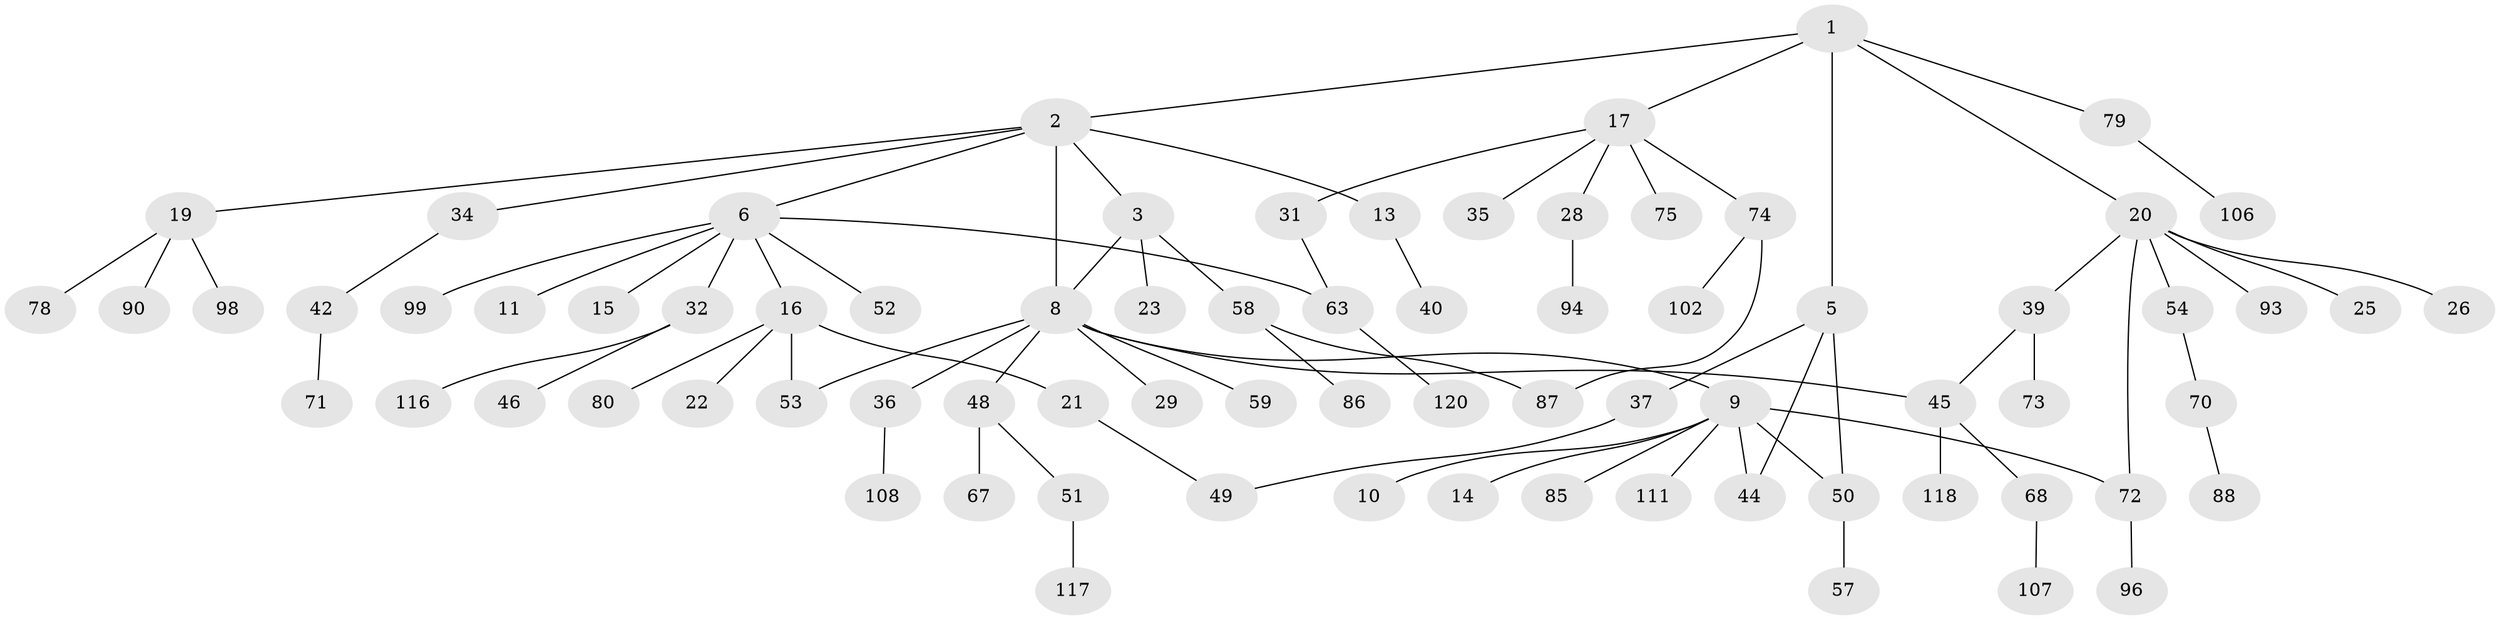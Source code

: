// original degree distribution, {4: 0.05737704918032787, 7: 0.00819672131147541, 5: 0.01639344262295082, 3: 0.1721311475409836, 6: 0.02459016393442623, 9: 0.00819672131147541, 2: 0.3114754098360656, 1: 0.4016393442622951}
// Generated by graph-tools (version 1.1) at 2025/10/02/27/25 16:10:55]
// undirected, 76 vertices, 84 edges
graph export_dot {
graph [start="1"]
  node [color=gray90,style=filled];
  1 [super="+4"];
  2 [super="+12"];
  3 [super="+64"];
  5 [super="+33"];
  6 [super="+7"];
  8 [super="+38"];
  9 [super="+66"];
  10 [super="+18"];
  11;
  13 [super="+109"];
  14 [super="+41"];
  15 [super="+113"];
  16 [super="+62"];
  17 [super="+27"];
  19 [super="+81"];
  20 [super="+24"];
  21 [super="+82"];
  22;
  23 [super="+101"];
  25 [super="+30"];
  26 [super="+91"];
  28 [super="+115"];
  29 [super="+83"];
  31;
  32;
  34;
  35 [super="+121"];
  36 [super="+43"];
  37 [super="+65"];
  39 [super="+55"];
  40 [super="+97"];
  42 [super="+47"];
  44 [super="+89"];
  45 [super="+56"];
  46 [super="+61"];
  48;
  49;
  50 [super="+84"];
  51 [super="+114"];
  52;
  53 [super="+60"];
  54 [super="+119"];
  57 [super="+76"];
  58 [super="+69"];
  59;
  63 [super="+103"];
  67;
  68 [super="+77"];
  70 [super="+110"];
  71;
  72 [super="+92"];
  73;
  74 [super="+100"];
  75;
  78;
  79;
  80;
  85;
  86;
  87 [super="+95"];
  88;
  90 [super="+105"];
  93;
  94;
  96;
  98;
  99 [super="+104"];
  102;
  106 [super="+112"];
  107;
  108;
  111;
  116;
  117;
  118;
  120 [super="+122"];
  1 -- 2;
  1 -- 17;
  1 -- 20;
  1 -- 5;
  1 -- 79;
  2 -- 3;
  2 -- 6;
  2 -- 13;
  2 -- 19;
  2 -- 34;
  2 -- 8;
  3 -- 8;
  3 -- 23;
  3 -- 58;
  5 -- 37;
  5 -- 44;
  5 -- 50;
  6 -- 15;
  6 -- 16;
  6 -- 32;
  6 -- 99;
  6 -- 52;
  6 -- 11;
  6 -- 63;
  8 -- 9;
  8 -- 29;
  8 -- 36;
  8 -- 45;
  8 -- 48;
  8 -- 53;
  8 -- 59;
  9 -- 10;
  9 -- 14;
  9 -- 85;
  9 -- 72;
  9 -- 111;
  9 -- 50;
  9 -- 44;
  13 -- 40;
  16 -- 21;
  16 -- 22;
  16 -- 80;
  16 -- 53;
  17 -- 31;
  17 -- 35;
  17 -- 74;
  17 -- 75;
  17 -- 28;
  19 -- 78;
  19 -- 90;
  19 -- 98;
  20 -- 25;
  20 -- 26;
  20 -- 39;
  20 -- 72;
  20 -- 93;
  20 -- 54;
  21 -- 49;
  28 -- 94;
  31 -- 63;
  32 -- 46;
  32 -- 116;
  34 -- 42;
  36 -- 108;
  37 -- 49;
  39 -- 45;
  39 -- 73;
  42 -- 71;
  45 -- 68;
  45 -- 118;
  48 -- 51;
  48 -- 67;
  50 -- 57;
  51 -- 117;
  54 -- 70;
  58 -- 86;
  58 -- 87;
  63 -- 120;
  68 -- 107;
  70 -- 88;
  72 -- 96;
  74 -- 87;
  74 -- 102;
  79 -- 106;
}
